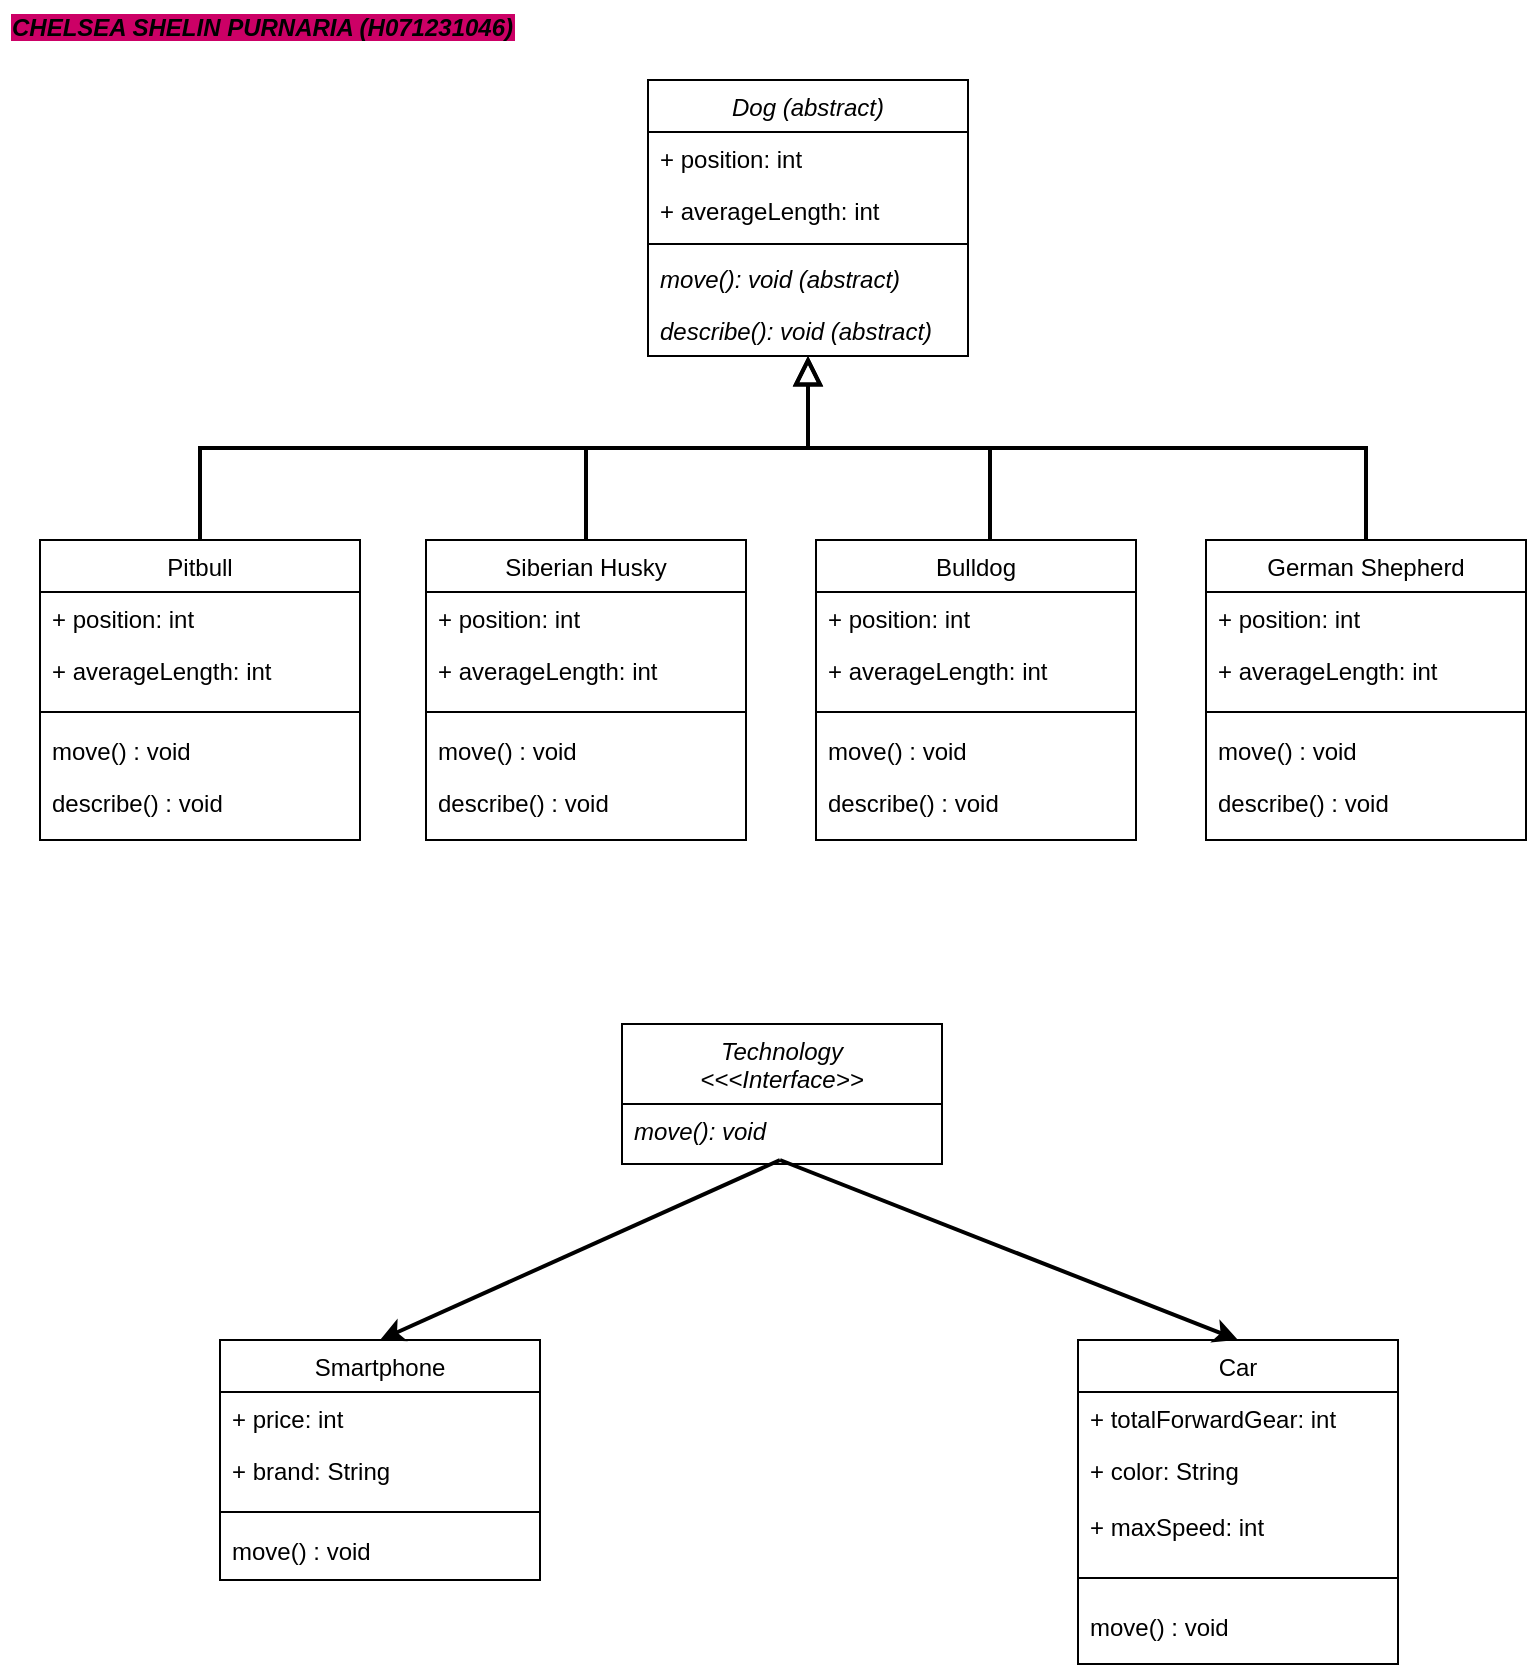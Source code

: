 <mxfile version="24.2.5" type="device">
  <diagram id="C5RBs43oDa-KdzZeNtuy" name="Page-1">
    <mxGraphModel dx="605" dy="465" grid="1" gridSize="10" guides="1" tooltips="1" connect="1" arrows="1" fold="1" page="1" pageScale="1" pageWidth="827" pageHeight="1169" math="0" shadow="0">
      <root>
        <mxCell id="WIyWlLk6GJQsqaUBKTNV-0" />
        <mxCell id="WIyWlLk6GJQsqaUBKTNV-1" parent="WIyWlLk6GJQsqaUBKTNV-0" />
        <mxCell id="HAjW_TPbkjmucDWnBeiB-7" value="" style="line;strokeWidth=2;direction=north;html=1;fontFamily=Helvetica;fontSize=11;fontColor=default;labelBackgroundColor=default;" vertex="1" parent="WIyWlLk6GJQsqaUBKTNV-1">
          <mxGeometry x="500" y="275" width="10" height="50" as="geometry" />
        </mxCell>
        <mxCell id="HAjW_TPbkjmucDWnBeiB-2" value="" style="line;strokeWidth=2;direction=north;html=1;fontFamily=Helvetica;fontSize=11;fontColor=default;labelBackgroundColor=default;" vertex="1" parent="WIyWlLk6GJQsqaUBKTNV-1">
          <mxGeometry x="298" y="275" width="10" height="50" as="geometry" />
        </mxCell>
        <mxCell id="zkfFHV4jXpPFQw0GAbJ--0" value="Dog (abstract)" style="swimlane;fontStyle=2;align=center;verticalAlign=top;childLayout=stackLayout;horizontal=1;startSize=26;horizontalStack=0;resizeParent=1;resizeLast=0;collapsible=1;marginBottom=0;rounded=0;shadow=0;strokeWidth=1;" parent="WIyWlLk6GJQsqaUBKTNV-1" vertex="1">
          <mxGeometry x="334" y="90" width="160" height="138" as="geometry">
            <mxRectangle x="230" y="140" width="160" height="26" as="alternateBounds" />
          </mxGeometry>
        </mxCell>
        <mxCell id="zkfFHV4jXpPFQw0GAbJ--1" value="+ position: int" style="text;align=left;verticalAlign=top;spacingLeft=4;spacingRight=4;overflow=hidden;rotatable=0;points=[[0,0.5],[1,0.5]];portConstraint=eastwest;" parent="zkfFHV4jXpPFQw0GAbJ--0" vertex="1">
          <mxGeometry y="26" width="160" height="26" as="geometry" />
        </mxCell>
        <mxCell id="zkfFHV4jXpPFQw0GAbJ--2" value="+ averageLength: int" style="text;align=left;verticalAlign=top;spacingLeft=4;spacingRight=4;overflow=hidden;rotatable=0;points=[[0,0.5],[1,0.5]];portConstraint=eastwest;rounded=0;shadow=0;html=0;" parent="zkfFHV4jXpPFQw0GAbJ--0" vertex="1">
          <mxGeometry y="52" width="160" height="26" as="geometry" />
        </mxCell>
        <mxCell id="zkfFHV4jXpPFQw0GAbJ--4" value="" style="line;html=1;strokeWidth=1;align=left;verticalAlign=middle;spacingTop=-1;spacingLeft=3;spacingRight=3;rotatable=0;labelPosition=right;points=[];portConstraint=eastwest;" parent="zkfFHV4jXpPFQw0GAbJ--0" vertex="1">
          <mxGeometry y="78" width="160" height="8" as="geometry" />
        </mxCell>
        <mxCell id="zkfFHV4jXpPFQw0GAbJ--5" value="move(): void (abstract)" style="text;align=left;verticalAlign=top;spacingLeft=4;spacingRight=4;overflow=hidden;rotatable=0;points=[[0,0.5],[1,0.5]];portConstraint=eastwest;fontStyle=2" parent="zkfFHV4jXpPFQw0GAbJ--0" vertex="1">
          <mxGeometry y="86" width="160" height="26" as="geometry" />
        </mxCell>
        <mxCell id="MXJcd_GjWxgiWff55KGX-0" value="describe(): void (abstract)" style="text;align=left;verticalAlign=top;spacingLeft=4;spacingRight=4;overflow=hidden;rotatable=0;points=[[0,0.5],[1,0.5]];portConstraint=eastwest;fontStyle=2" parent="zkfFHV4jXpPFQw0GAbJ--0" vertex="1">
          <mxGeometry y="112" width="160" height="26" as="geometry" />
        </mxCell>
        <mxCell id="zkfFHV4jXpPFQw0GAbJ--6" value="Pitbull" style="swimlane;fontStyle=0;align=center;verticalAlign=top;childLayout=stackLayout;horizontal=1;startSize=26;horizontalStack=0;resizeParent=1;resizeLast=0;collapsible=1;marginBottom=0;rounded=0;shadow=0;strokeWidth=1;" parent="WIyWlLk6GJQsqaUBKTNV-1" vertex="1">
          <mxGeometry x="30" y="320" width="160" height="150" as="geometry">
            <mxRectangle x="130" y="380" width="160" height="26" as="alternateBounds" />
          </mxGeometry>
        </mxCell>
        <mxCell id="zkfFHV4jXpPFQw0GAbJ--7" value="+ position: int" style="text;align=left;verticalAlign=top;spacingLeft=4;spacingRight=4;overflow=hidden;rotatable=0;points=[[0,0.5],[1,0.5]];portConstraint=eastwest;" parent="zkfFHV4jXpPFQw0GAbJ--6" vertex="1">
          <mxGeometry y="26" width="160" height="26" as="geometry" />
        </mxCell>
        <mxCell id="zkfFHV4jXpPFQw0GAbJ--8" value="+ averageLength: int" style="text;align=left;verticalAlign=top;spacingLeft=4;spacingRight=4;overflow=hidden;rotatable=0;points=[[0,0.5],[1,0.5]];portConstraint=eastwest;rounded=0;shadow=0;html=0;" parent="zkfFHV4jXpPFQw0GAbJ--6" vertex="1">
          <mxGeometry y="52" width="160" height="28" as="geometry" />
        </mxCell>
        <mxCell id="zkfFHV4jXpPFQw0GAbJ--9" value="" style="line;html=1;strokeWidth=1;align=left;verticalAlign=middle;spacingTop=-1;spacingLeft=3;spacingRight=3;rotatable=0;labelPosition=right;points=[];portConstraint=eastwest;" parent="zkfFHV4jXpPFQw0GAbJ--6" vertex="1">
          <mxGeometry y="80" width="160" height="12" as="geometry" />
        </mxCell>
        <mxCell id="zkfFHV4jXpPFQw0GAbJ--10" value="move() : void" style="text;align=left;verticalAlign=top;spacingLeft=4;spacingRight=4;overflow=hidden;rotatable=0;points=[[0,0.5],[1,0.5]];portConstraint=eastwest;fontStyle=0" parent="zkfFHV4jXpPFQw0GAbJ--6" vertex="1">
          <mxGeometry y="92" width="160" height="26" as="geometry" />
        </mxCell>
        <mxCell id="zkfFHV4jXpPFQw0GAbJ--11" value="describe() : void" style="text;align=left;verticalAlign=top;spacingLeft=4;spacingRight=4;overflow=hidden;rotatable=0;points=[[0,0.5],[1,0.5]];portConstraint=eastwest;" parent="zkfFHV4jXpPFQw0GAbJ--6" vertex="1">
          <mxGeometry y="118" width="160" height="26" as="geometry" />
        </mxCell>
        <mxCell id="zkfFHV4jXpPFQw0GAbJ--12" value="" style="endArrow=block;endSize=10;endFill=0;shadow=0;strokeWidth=2;rounded=0;curved=0;edgeStyle=elbowEdgeStyle;elbow=vertical;flowAnimation=0;" parent="WIyWlLk6GJQsqaUBKTNV-1" source="zkfFHV4jXpPFQw0GAbJ--6" target="zkfFHV4jXpPFQw0GAbJ--0" edge="1">
          <mxGeometry width="160" relative="1" as="geometry">
            <mxPoint x="200" y="203" as="sourcePoint" />
            <mxPoint x="200" y="203" as="targetPoint" />
          </mxGeometry>
        </mxCell>
        <mxCell id="zkfFHV4jXpPFQw0GAbJ--16" value="" style="endArrow=block;endSize=10;endFill=0;shadow=0;strokeWidth=2;rounded=0;curved=0;edgeStyle=elbowEdgeStyle;elbow=vertical;exitX=0.5;exitY=0;exitDx=0;exitDy=0;" parent="WIyWlLk6GJQsqaUBKTNV-1" source="MXJcd_GjWxgiWff55KGX-15" target="zkfFHV4jXpPFQw0GAbJ--0" edge="1">
          <mxGeometry width="160" relative="1" as="geometry">
            <mxPoint x="680" y="320" as="sourcePoint" />
            <mxPoint x="310" y="271" as="targetPoint" />
          </mxGeometry>
        </mxCell>
        <mxCell id="MXJcd_GjWxgiWff55KGX-3" value="Siberian Husky" style="swimlane;fontStyle=0;align=center;verticalAlign=top;childLayout=stackLayout;horizontal=1;startSize=26;horizontalStack=0;resizeParent=1;resizeLast=0;collapsible=1;marginBottom=0;rounded=0;shadow=0;strokeWidth=1;" parent="WIyWlLk6GJQsqaUBKTNV-1" vertex="1">
          <mxGeometry x="223" y="320" width="160" height="150" as="geometry">
            <mxRectangle x="130" y="380" width="160" height="26" as="alternateBounds" />
          </mxGeometry>
        </mxCell>
        <mxCell id="MXJcd_GjWxgiWff55KGX-4" value="+ position: int" style="text;align=left;verticalAlign=top;spacingLeft=4;spacingRight=4;overflow=hidden;rotatable=0;points=[[0,0.5],[1,0.5]];portConstraint=eastwest;" parent="MXJcd_GjWxgiWff55KGX-3" vertex="1">
          <mxGeometry y="26" width="160" height="26" as="geometry" />
        </mxCell>
        <mxCell id="MXJcd_GjWxgiWff55KGX-5" value="+ averageLength: int" style="text;align=left;verticalAlign=top;spacingLeft=4;spacingRight=4;overflow=hidden;rotatable=0;points=[[0,0.5],[1,0.5]];portConstraint=eastwest;rounded=0;shadow=0;html=0;" parent="MXJcd_GjWxgiWff55KGX-3" vertex="1">
          <mxGeometry y="52" width="160" height="28" as="geometry" />
        </mxCell>
        <mxCell id="MXJcd_GjWxgiWff55KGX-6" value="" style="line;html=1;strokeWidth=1;align=left;verticalAlign=middle;spacingTop=-1;spacingLeft=3;spacingRight=3;rotatable=0;labelPosition=right;points=[];portConstraint=eastwest;" parent="MXJcd_GjWxgiWff55KGX-3" vertex="1">
          <mxGeometry y="80" width="160" height="12" as="geometry" />
        </mxCell>
        <mxCell id="MXJcd_GjWxgiWff55KGX-7" value="move() : void" style="text;align=left;verticalAlign=top;spacingLeft=4;spacingRight=4;overflow=hidden;rotatable=0;points=[[0,0.5],[1,0.5]];portConstraint=eastwest;fontStyle=0" parent="MXJcd_GjWxgiWff55KGX-3" vertex="1">
          <mxGeometry y="92" width="160" height="26" as="geometry" />
        </mxCell>
        <mxCell id="MXJcd_GjWxgiWff55KGX-8" value="describe() : void" style="text;align=left;verticalAlign=top;spacingLeft=4;spacingRight=4;overflow=hidden;rotatable=0;points=[[0,0.5],[1,0.5]];portConstraint=eastwest;" parent="MXJcd_GjWxgiWff55KGX-3" vertex="1">
          <mxGeometry y="118" width="160" height="26" as="geometry" />
        </mxCell>
        <mxCell id="MXJcd_GjWxgiWff55KGX-9" value="Bulldog" style="swimlane;fontStyle=0;align=center;verticalAlign=top;childLayout=stackLayout;horizontal=1;startSize=26;horizontalStack=0;resizeParent=1;resizeLast=0;collapsible=1;marginBottom=0;rounded=0;shadow=0;strokeWidth=1;" parent="WIyWlLk6GJQsqaUBKTNV-1" vertex="1">
          <mxGeometry x="418" y="320" width="160" height="150" as="geometry">
            <mxRectangle x="130" y="380" width="160" height="26" as="alternateBounds" />
          </mxGeometry>
        </mxCell>
        <mxCell id="MXJcd_GjWxgiWff55KGX-10" value="+ position: int" style="text;align=left;verticalAlign=top;spacingLeft=4;spacingRight=4;overflow=hidden;rotatable=0;points=[[0,0.5],[1,0.5]];portConstraint=eastwest;" parent="MXJcd_GjWxgiWff55KGX-9" vertex="1">
          <mxGeometry y="26" width="160" height="26" as="geometry" />
        </mxCell>
        <mxCell id="MXJcd_GjWxgiWff55KGX-11" value="+ averageLength: int" style="text;align=left;verticalAlign=top;spacingLeft=4;spacingRight=4;overflow=hidden;rotatable=0;points=[[0,0.5],[1,0.5]];portConstraint=eastwest;rounded=0;shadow=0;html=0;" parent="MXJcd_GjWxgiWff55KGX-9" vertex="1">
          <mxGeometry y="52" width="160" height="28" as="geometry" />
        </mxCell>
        <mxCell id="MXJcd_GjWxgiWff55KGX-12" value="" style="line;html=1;strokeWidth=1;align=left;verticalAlign=middle;spacingTop=-1;spacingLeft=3;spacingRight=3;rotatable=0;labelPosition=right;points=[];portConstraint=eastwest;" parent="MXJcd_GjWxgiWff55KGX-9" vertex="1">
          <mxGeometry y="80" width="160" height="12" as="geometry" />
        </mxCell>
        <mxCell id="MXJcd_GjWxgiWff55KGX-13" value="move() : void" style="text;align=left;verticalAlign=top;spacingLeft=4;spacingRight=4;overflow=hidden;rotatable=0;points=[[0,0.5],[1,0.5]];portConstraint=eastwest;fontStyle=0" parent="MXJcd_GjWxgiWff55KGX-9" vertex="1">
          <mxGeometry y="92" width="160" height="26" as="geometry" />
        </mxCell>
        <mxCell id="MXJcd_GjWxgiWff55KGX-14" value="describe() : void" style="text;align=left;verticalAlign=top;spacingLeft=4;spacingRight=4;overflow=hidden;rotatable=0;points=[[0,0.5],[1,0.5]];portConstraint=eastwest;" parent="MXJcd_GjWxgiWff55KGX-9" vertex="1">
          <mxGeometry y="118" width="160" height="26" as="geometry" />
        </mxCell>
        <mxCell id="MXJcd_GjWxgiWff55KGX-15" value="German Shepherd" style="swimlane;fontStyle=0;align=center;verticalAlign=top;childLayout=stackLayout;horizontal=1;startSize=26;horizontalStack=0;resizeParent=1;resizeLast=0;collapsible=1;marginBottom=0;rounded=0;shadow=0;strokeWidth=1;" parent="WIyWlLk6GJQsqaUBKTNV-1" vertex="1">
          <mxGeometry x="613" y="320" width="160" height="150" as="geometry">
            <mxRectangle x="130" y="380" width="160" height="26" as="alternateBounds" />
          </mxGeometry>
        </mxCell>
        <mxCell id="MXJcd_GjWxgiWff55KGX-16" value="+ position: int" style="text;align=left;verticalAlign=top;spacingLeft=4;spacingRight=4;overflow=hidden;rotatable=0;points=[[0,0.5],[1,0.5]];portConstraint=eastwest;" parent="MXJcd_GjWxgiWff55KGX-15" vertex="1">
          <mxGeometry y="26" width="160" height="26" as="geometry" />
        </mxCell>
        <mxCell id="MXJcd_GjWxgiWff55KGX-17" value="+ averageLength: int" style="text;align=left;verticalAlign=top;spacingLeft=4;spacingRight=4;overflow=hidden;rotatable=0;points=[[0,0.5],[1,0.5]];portConstraint=eastwest;rounded=0;shadow=0;html=0;" parent="MXJcd_GjWxgiWff55KGX-15" vertex="1">
          <mxGeometry y="52" width="160" height="28" as="geometry" />
        </mxCell>
        <mxCell id="MXJcd_GjWxgiWff55KGX-18" value="" style="line;html=1;strokeWidth=1;align=left;verticalAlign=middle;spacingTop=-1;spacingLeft=3;spacingRight=3;rotatable=0;labelPosition=right;points=[];portConstraint=eastwest;" parent="MXJcd_GjWxgiWff55KGX-15" vertex="1">
          <mxGeometry y="80" width="160" height="12" as="geometry" />
        </mxCell>
        <mxCell id="MXJcd_GjWxgiWff55KGX-19" value="move() : void" style="text;align=left;verticalAlign=top;spacingLeft=4;spacingRight=4;overflow=hidden;rotatable=0;points=[[0,0.5],[1,0.5]];portConstraint=eastwest;fontStyle=0" parent="MXJcd_GjWxgiWff55KGX-15" vertex="1">
          <mxGeometry y="92" width="160" height="26" as="geometry" />
        </mxCell>
        <mxCell id="MXJcd_GjWxgiWff55KGX-20" value="describe() : void" style="text;align=left;verticalAlign=top;spacingLeft=4;spacingRight=4;overflow=hidden;rotatable=0;points=[[0,0.5],[1,0.5]];portConstraint=eastwest;" parent="MXJcd_GjWxgiWff55KGX-15" vertex="1">
          <mxGeometry y="118" width="160" height="26" as="geometry" />
        </mxCell>
        <mxCell id="MXJcd_GjWxgiWff55KGX-28" value="Technology&#xa;&lt;&lt;&lt;Interface&gt;&gt;" style="swimlane;fontStyle=2;align=center;verticalAlign=top;childLayout=stackLayout;horizontal=1;startSize=40;horizontalStack=0;resizeParent=1;resizeLast=0;collapsible=1;marginBottom=0;rounded=0;shadow=0;strokeWidth=1;" parent="WIyWlLk6GJQsqaUBKTNV-1" vertex="1">
          <mxGeometry x="321" y="562" width="160" height="70" as="geometry">
            <mxRectangle x="230" y="140" width="160" height="26" as="alternateBounds" />
          </mxGeometry>
        </mxCell>
        <mxCell id="MXJcd_GjWxgiWff55KGX-32" value="move(): void " style="text;align=left;verticalAlign=top;spacingLeft=4;spacingRight=4;overflow=hidden;rotatable=0;points=[[0,0.5],[1,0.5]];portConstraint=eastwest;fontStyle=2" parent="MXJcd_GjWxgiWff55KGX-28" vertex="1">
          <mxGeometry y="40" width="160" height="26" as="geometry" />
        </mxCell>
        <mxCell id="MXJcd_GjWxgiWff55KGX-34" value="Car" style="swimlane;fontStyle=0;align=center;verticalAlign=top;childLayout=stackLayout;horizontal=1;startSize=26;horizontalStack=0;resizeParent=1;resizeLast=0;collapsible=1;marginBottom=0;rounded=0;shadow=0;strokeWidth=1;" parent="WIyWlLk6GJQsqaUBKTNV-1" vertex="1">
          <mxGeometry x="549" y="720" width="160" height="162" as="geometry">
            <mxRectangle x="130" y="380" width="160" height="26" as="alternateBounds" />
          </mxGeometry>
        </mxCell>
        <mxCell id="MXJcd_GjWxgiWff55KGX-35" value="+ totalForwardGear: int" style="text;align=left;verticalAlign=top;spacingLeft=4;spacingRight=4;overflow=hidden;rotatable=0;points=[[0,0.5],[1,0.5]];portConstraint=eastwest;" parent="MXJcd_GjWxgiWff55KGX-34" vertex="1">
          <mxGeometry y="26" width="160" height="26" as="geometry" />
        </mxCell>
        <mxCell id="MXJcd_GjWxgiWff55KGX-36" value="+ color: String" style="text;align=left;verticalAlign=top;spacingLeft=4;spacingRight=4;overflow=hidden;rotatable=0;points=[[0,0.5],[1,0.5]];portConstraint=eastwest;rounded=0;shadow=0;html=0;" parent="MXJcd_GjWxgiWff55KGX-34" vertex="1">
          <mxGeometry y="52" width="160" height="28" as="geometry" />
        </mxCell>
        <mxCell id="MXJcd_GjWxgiWff55KGX-47" value="+ maxSpeed: int" style="text;align=left;verticalAlign=top;spacingLeft=4;spacingRight=4;overflow=hidden;rotatable=0;points=[[0,0.5],[1,0.5]];portConstraint=eastwest;rounded=0;shadow=0;html=0;" parent="MXJcd_GjWxgiWff55KGX-34" vertex="1">
          <mxGeometry y="80" width="160" height="28" as="geometry" />
        </mxCell>
        <mxCell id="MXJcd_GjWxgiWff55KGX-37" value="" style="line;html=1;strokeWidth=1;align=left;verticalAlign=middle;spacingTop=-1;spacingLeft=3;spacingRight=3;rotatable=0;labelPosition=right;points=[];portConstraint=eastwest;" parent="MXJcd_GjWxgiWff55KGX-34" vertex="1">
          <mxGeometry y="108" width="160" height="22" as="geometry" />
        </mxCell>
        <mxCell id="MXJcd_GjWxgiWff55KGX-38" value="move() : void" style="text;align=left;verticalAlign=top;spacingLeft=4;spacingRight=4;overflow=hidden;rotatable=0;points=[[0,0.5],[1,0.5]];portConstraint=eastwest;fontStyle=0" parent="MXJcd_GjWxgiWff55KGX-34" vertex="1">
          <mxGeometry y="130" width="160" height="22" as="geometry" />
        </mxCell>
        <mxCell id="MXJcd_GjWxgiWff55KGX-42" value="Smartphone" style="swimlane;fontStyle=0;align=center;verticalAlign=top;childLayout=stackLayout;horizontal=1;startSize=26;horizontalStack=0;resizeParent=1;resizeLast=0;collapsible=1;marginBottom=0;rounded=0;shadow=0;strokeWidth=1;" parent="WIyWlLk6GJQsqaUBKTNV-1" vertex="1">
          <mxGeometry x="120" y="720" width="160" height="120" as="geometry">
            <mxRectangle x="130" y="380" width="160" height="26" as="alternateBounds" />
          </mxGeometry>
        </mxCell>
        <mxCell id="MXJcd_GjWxgiWff55KGX-43" value="+ price: int " style="text;align=left;verticalAlign=top;spacingLeft=4;spacingRight=4;overflow=hidden;rotatable=0;points=[[0,0.5],[1,0.5]];portConstraint=eastwest;" parent="MXJcd_GjWxgiWff55KGX-42" vertex="1">
          <mxGeometry y="26" width="160" height="26" as="geometry" />
        </mxCell>
        <mxCell id="MXJcd_GjWxgiWff55KGX-44" value="+ brand: String" style="text;align=left;verticalAlign=top;spacingLeft=4;spacingRight=4;overflow=hidden;rotatable=0;points=[[0,0.5],[1,0.5]];portConstraint=eastwest;rounded=0;shadow=0;html=0;" parent="MXJcd_GjWxgiWff55KGX-42" vertex="1">
          <mxGeometry y="52" width="160" height="28" as="geometry" />
        </mxCell>
        <mxCell id="MXJcd_GjWxgiWff55KGX-45" value="" style="line;html=1;strokeWidth=1;align=left;verticalAlign=middle;spacingTop=-1;spacingLeft=3;spacingRight=3;rotatable=0;labelPosition=right;points=[];portConstraint=eastwest;" parent="MXJcd_GjWxgiWff55KGX-42" vertex="1">
          <mxGeometry y="80" width="160" height="12" as="geometry" />
        </mxCell>
        <mxCell id="MXJcd_GjWxgiWff55KGX-46" value="move() : void" style="text;align=left;verticalAlign=top;spacingLeft=4;spacingRight=4;overflow=hidden;rotatable=0;points=[[0,0.5],[1,0.5]];portConstraint=eastwest;fontStyle=0" parent="MXJcd_GjWxgiWff55KGX-42" vertex="1">
          <mxGeometry y="92" width="160" height="26" as="geometry" />
        </mxCell>
        <mxCell id="HAjW_TPbkjmucDWnBeiB-4" value="" style="endArrow=classic;html=1;rounded=0;strokeColor=default;align=center;verticalAlign=middle;fontFamily=Helvetica;fontSize=11;fontColor=default;labelBackgroundColor=default;entryX=0.5;entryY=0;entryDx=0;entryDy=0;strokeWidth=2;" edge="1" parent="WIyWlLk6GJQsqaUBKTNV-1" target="MXJcd_GjWxgiWff55KGX-42">
          <mxGeometry width="50" height="50" relative="1" as="geometry">
            <mxPoint x="400" y="630" as="sourcePoint" />
            <mxPoint x="390" y="590" as="targetPoint" />
          </mxGeometry>
        </mxCell>
        <mxCell id="HAjW_TPbkjmucDWnBeiB-5" value="" style="endArrow=classic;html=1;rounded=0;strokeColor=default;align=center;verticalAlign=middle;fontFamily=Helvetica;fontSize=11;fontColor=default;labelBackgroundColor=default;entryX=0.5;entryY=0;entryDx=0;entryDy=0;strokeWidth=2;" edge="1" parent="WIyWlLk6GJQsqaUBKTNV-1" target="MXJcd_GjWxgiWff55KGX-34">
          <mxGeometry width="50" height="50" relative="1" as="geometry">
            <mxPoint x="400" y="630" as="sourcePoint" />
            <mxPoint x="210" y="730" as="targetPoint" />
          </mxGeometry>
        </mxCell>
        <mxCell id="HAjW_TPbkjmucDWnBeiB-8" value="CHELSEA SHELIN PURNARIA (H071231046)" style="text;align=left;verticalAlign=top;spacingLeft=4;spacingRight=4;overflow=hidden;rotatable=0;points=[[0,0.5],[1,0.5]];portConstraint=eastwest;rounded=0;shadow=0;html=0;fontStyle=3;labelBackgroundColor=#CC0066;textShadow=0;" vertex="1" parent="WIyWlLk6GJQsqaUBKTNV-1">
          <mxGeometry x="10" y="50" width="270" height="26" as="geometry" />
        </mxCell>
      </root>
    </mxGraphModel>
  </diagram>
</mxfile>
